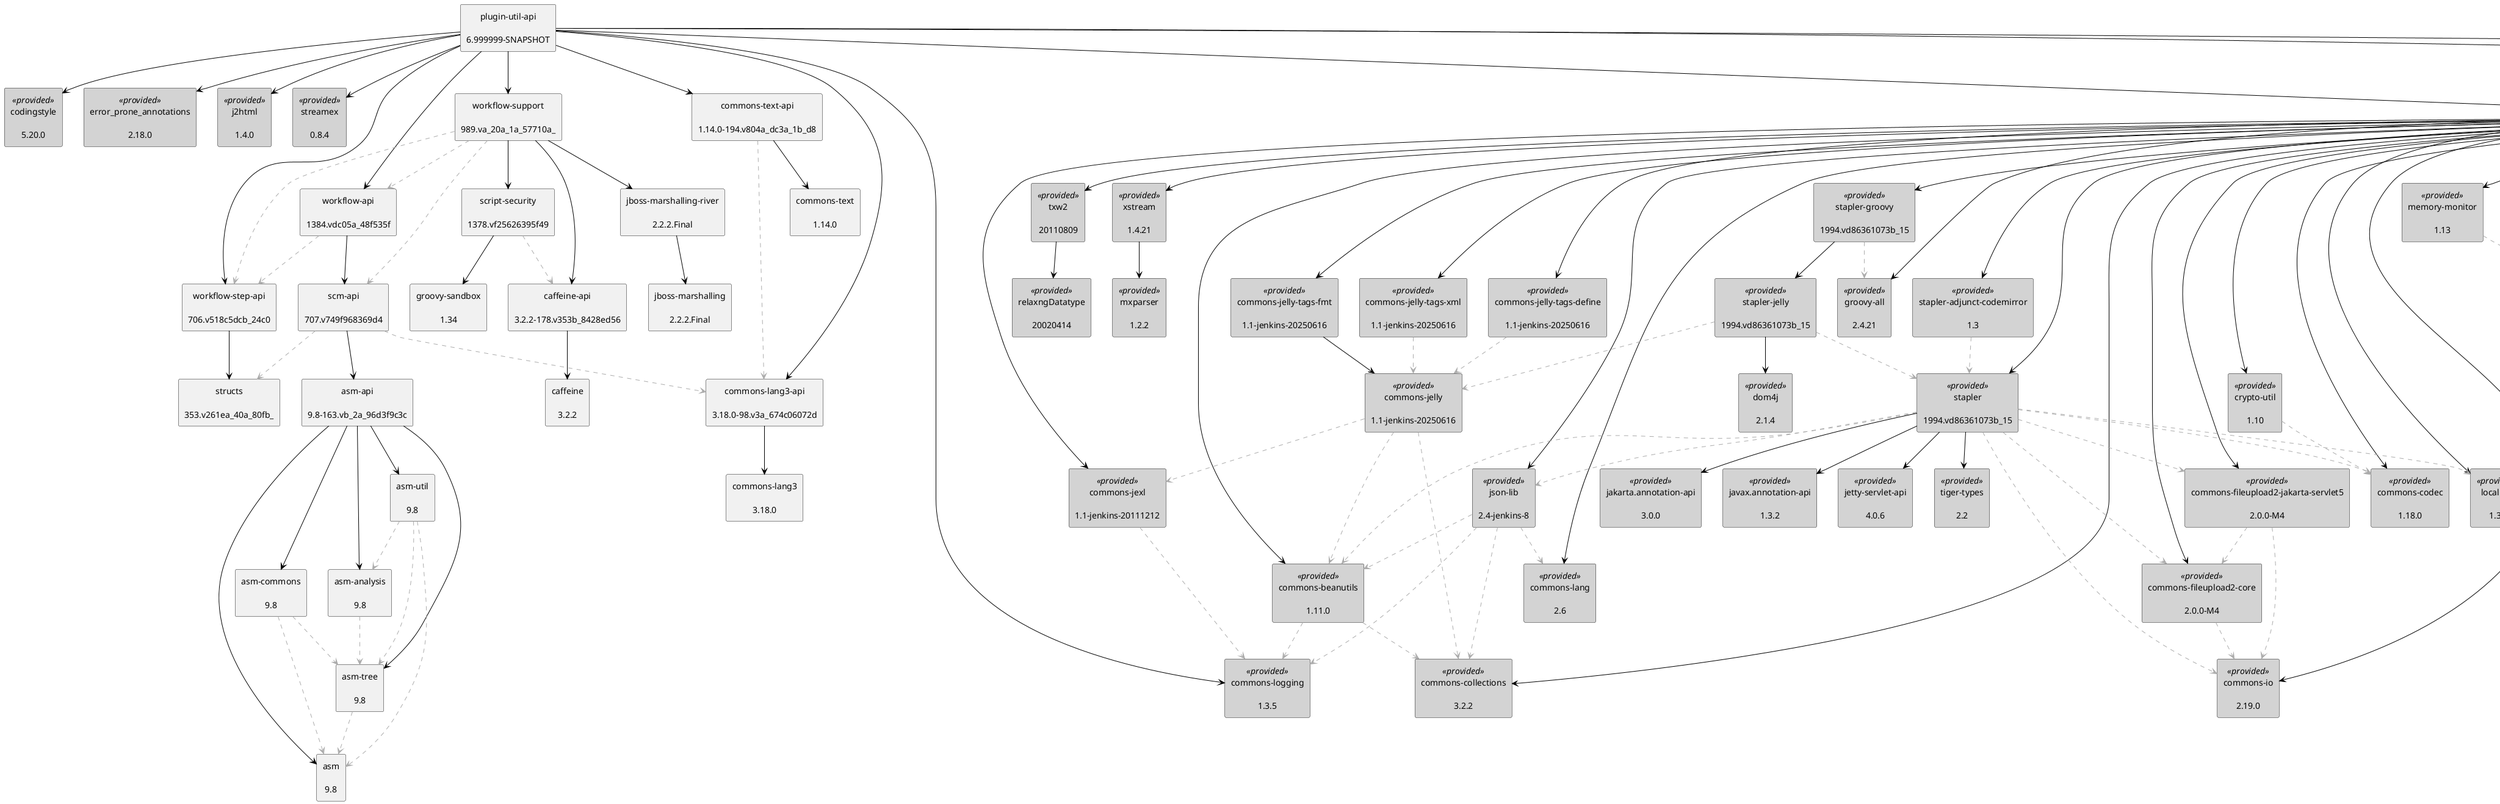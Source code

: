@startuml
skinparam defaultTextAlignment center
skinparam rectangle {
  BackgroundColor<<optional>> beige
  BackgroundColor<<test>> lightGreen
  BackgroundColor<<runtime>> lightBlue
  BackgroundColor<<provided>> lightGray
}
rectangle "plugin-util-api\n\n6.999999-SNAPSHOT" as io_jenkins_plugins_plugin_util_api_hpi
rectangle "codingstyle\n\n5.20.0" as edu_hm_hafner_codingstyle_jar<<provided>>
rectangle "error_prone_annotations\n\n2.18.0" as com_google_errorprone_error_prone_annotations_jar<<provided>>
rectangle "j2html\n\n1.4.0" as com_j2html_j2html_jar<<provided>>
rectangle "streamex\n\n0.8.4" as one_util_streamex_jar<<provided>>
rectangle "workflow-api\n\n1384.vdc05a_48f535f" as org_jenkins_ci_plugins_workflow_workflow_api_jar
rectangle "workflow-step-api\n\n706.v518c5dcb_24c0" as org_jenkins_ci_plugins_workflow_workflow_step_api_jar
rectangle "asm-api\n\n9.8-163.vb_2a_96d3f9c3c" as io_jenkins_plugins_asm_api_jar
rectangle "asm\n\n9.8" as org_ow2_asm_asm_jar
rectangle "asm-analysis\n\n9.8" as org_ow2_asm_asm_analysis_jar
rectangle "asm-tree\n\n9.8" as org_ow2_asm_asm_tree_jar
rectangle "asm-commons\n\n9.8" as org_ow2_asm_asm_commons_jar
rectangle "asm-util\n\n9.8" as org_ow2_asm_asm_util_jar
rectangle "scm-api\n\n707.v749f968369d4" as org_jenkins_ci_plugins_scm_api_jar
rectangle "commons-lang3-api\n\n3.18.0-98.v3a_674c06072d" as io_jenkins_plugins_commons_lang3_api_jar
rectangle "structs\n\n353.v261ea_40a_80fb_" as org_jenkins_ci_plugins_structs_jar
rectangle "workflow-support\n\n989.va_20a_1a_57710a_" as org_jenkins_ci_plugins_workflow_workflow_support_jar
rectangle "script-security\n\n1378.vf25626395f49" as org_jenkins_ci_plugins_script_security_jar
rectangle "groovy-sandbox\n\n1.34" as org_kohsuke_groovy_sandbox_jar
rectangle "caffeine-api\n\n3.2.2-178.v353b_8428ed56" as io_jenkins_plugins_caffeine_api_jar
rectangle "caffeine\n\n3.2.2" as com_github_ben_manes_caffeine_caffeine_jar
rectangle "jboss-marshalling-river\n\n2.2.2.Final" as org_jboss_marshalling_jboss_marshalling_river_jar
rectangle "jboss-marshalling\n\n2.2.2.Final" as org_jboss_marshalling_jboss_marshalling_jar
rectangle "slf4j-api\n\n2.0.17" as org_slf4j_slf4j_api_jar<<provided>>
rectangle "commons-lang3\n\n3.18.0" as org_apache_commons_commons_lang3_jar
rectangle "commons-text-api\n\n1.14.0-194.v804a_dc3a_1b_d8" as io_jenkins_plugins_commons_text_api_jar
rectangle "commons-text\n\n1.14.0" as org_apache_commons_commons_text_jar
rectangle "jenkins-core\n\n2.516.3" as org_jenkins_ci_main_jenkins_core_jar<<provided>>
rectangle "cli\n\n2.516.3" as org_jenkins_ci_main_cli_jar<<provided>>
rectangle "remoting\n\n3309.v27b_9314fd1a_4" as org_jenkins_ci_main_remoting_jar<<provided>>
rectangle "args4j\n\n2.37" as args4j_args4j_jar<<provided>>
rectangle "spotbugs-annotations\n\n4.9.3" as com_github_spotbugs_spotbugs_annotations_jar<<provided>>
rectangle "guava\n\n33.4.8-jre" as com_google_guava_guava_jar<<provided>>
rectangle "failureaccess\n\n1.0.3" as com_google_guava_failureaccess_jar<<provided>>
rectangle "listenablefuture\n\n9999.0-empty-to-avoid-conflict-with-guava" as com_google_guava_listenablefuture_jar<<provided>>
rectangle "jspecify\n\n1.0.0" as org_jspecify_jspecify_jar<<provided>>
rectangle "guice\n\n6.0.0" as com_google_inject_guice_jar<<provided>>
rectangle "javax.inject\n\n1" as javax_inject_javax_inject_jar<<provided>>
rectangle "jakarta.inject-api\n\n2.0.1" as jakarta_inject_jakarta_inject_api_jar<<provided>>
rectangle "bridge-method-annotation\n\n1.31" as com_infradna_tool_bridge_method_annotation_jar<<provided>>
rectangle "annotation-indexer\n\n1.18" as org_jenkins_ci_annotation_indexer_jar<<provided>>
rectangle "txw2\n\n20110809" as com_sun_xml_txw2_txw2_jar<<provided>>
rectangle "relaxngDatatype\n\n20020414" as relaxngDatatype_relaxngDatatype_jar<<provided>>
rectangle "xstream\n\n1.4.21" as com_thoughtworks_xstream_xstream_jar<<provided>>
rectangle "mxparser\n\n1.2.2" as io_github_x_stream_mxparser_jar<<provided>>
rectangle "commons-beanutils\n\n1.11.0" as commons_beanutils_commons_beanutils_jar<<provided>>
rectangle "commons-logging\n\n1.3.5" as commons_logging_commons_logging_jar<<provided>>
rectangle "commons-collections\n\n3.2.2" as commons_collections_commons_collections_jar<<provided>>
rectangle "commons-codec\n\n1.18.0" as commons_codec_commons_codec_jar<<provided>>
rectangle "commons-io\n\n2.19.0" as commons_io_commons_io_jar<<provided>>
rectangle "commons-lang\n\n2.6" as commons_lang_commons_lang_jar<<provided>>
rectangle "jakarta.servlet.jsp.jstl-api\n\n2.0.0" as jakarta_servlet_jsp_jstl_jakarta_servlet_jsp_jstl_api_jar<<provided>>
rectangle "jaxen\n\n2.0.0" as jaxen_jaxen_jar<<provided>>
rectangle "jline\n\n2.14.6" as jline_jline_jar<<provided>>
rectangle "jna\n\n5.17.0" as net_java_dev_jna_jna_jar<<provided>>
rectangle "sezpoz\n\n1.13" as net_java_sezpoz_sezpoz_jar<<provided>>
rectangle "jcip-annotations\n\n1.0" as net_jcip_jcip_annotations_jar<<provided>>
rectangle "antlr4-runtime\n\n4.13.2" as org_antlr_antlr4_runtime_jar<<provided>>
rectangle "ant\n\n1.10.15" as org_apache_ant_ant_jar<<provided>>
rectangle "ant-launcher\n\n1.10.15" as org_apache_ant_ant_launcher_jar<<provided>>
rectangle "commons-fileupload2-core\n\n2.0.0-M4" as org_apache_commons_commons_fileupload2_core_jar<<provided>>
rectangle "commons-fileupload2-jakarta-servlet5\n\n2.0.0-M4" as org_apache_commons_commons_fileupload2_jakarta_servlet5_jar<<provided>>
rectangle "groovy-all\n\n2.4.21" as org_codehaus_groovy_groovy_all_jar<<provided>>
rectangle "jansi\n\n1.11" as org_fusesource_jansi_jansi_jar<<provided>>
rectangle "commons-jelly\n\n1.1-jenkins-20250616" as org_jenkins_ci_commons_jelly_jar<<provided>>
rectangle "commons-jexl\n\n1.1-jenkins-20111212" as org_jenkins_ci_commons_jexl_jar<<provided>>
rectangle "commons-jelly-tags-fmt\n\n1.1-jenkins-20250616" as org_jenkins_ci_commons_jelly_tags_fmt_jar<<provided>>
rectangle "commons-jelly-tags-xml\n\n1.1-jenkins-20250616" as org_jenkins_ci_commons_jelly_tags_xml_jar<<provided>>
rectangle "crypto-util\n\n1.10" as org_jenkins_ci_crypto_util_jar<<provided>>
rectangle "memory-monitor\n\n1.13" as org_jenkins_ci_memory_monitor_jar<<provided>>
rectangle "symbol-annotation\n\n1.25" as org_jenkins_ci_symbol_annotation_jar<<provided>>
rectangle "task-reactor\n\n1.9" as org_jenkins_ci_task_reactor_jar<<provided>>
rectangle "version-number\n\n1.12" as org_jenkins_ci_version_number_jar<<provided>>
rectangle "websocket-spi\n\n2.516.3" as org_jenkins_ci_main_websocket_spi_jar<<provided>>
rectangle "jfreechart\n\n1.0.19" as org_jfree_jfreechart_jar<<provided>>
rectangle "jcommon\n\n1.0.23" as org_jfree_jcommon_jar<<provided>>
rectangle "commons-jelly-tags-define\n\n1.1-jenkins-20250616" as org_jvnet_hudson_commons_jelly_tags_define_jar<<provided>>
rectangle "localizer\n\n1.31" as org_jvnet_localizer_localizer_jar<<provided>>
rectangle "winp\n\n1.31" as org_jvnet_winp_winp_jar<<provided>>
rectangle "access-modifier-annotation\n\n1.35" as org_kohsuke_access_modifier_annotation_jar<<provided>>
rectangle "windows-package-checker\n\n1.2" as org_kohsuke_windows_package_checker_jar<<provided>>
rectangle "json-lib\n\n2.4-jenkins-8" as org_kohsuke_stapler_json_lib_jar<<provided>>
rectangle "stapler\n\n1994.vd86361073b_15" as org_kohsuke_stapler_stapler_jar<<provided>>
rectangle "jakarta.annotation-api\n\n3.0.0" as jakarta_annotation_jakarta_annotation_api_jar<<provided>>
rectangle "javax.annotation-api\n\n1.3.2" as javax_annotation_javax_annotation_api_jar<<provided>>
rectangle "jetty-servlet-api\n\n4.0.6" as org_eclipse_jetty_toolchain_jetty_servlet_api_jar<<provided>>
rectangle "tiger-types\n\n2.2" as org_jvnet_tiger_types_jar<<provided>>
rectangle "stapler-adjunct-codemirror\n\n1.3" as org_kohsuke_stapler_stapler_adjunct_codemirror_jar<<provided>>
rectangle "stapler-jelly\n\n1994.vd86361073b_15" as org_kohsuke_stapler_stapler_jelly_jar<<provided>>
rectangle "dom4j\n\n2.1.4" as org_dom4j_dom4j_jar<<provided>>
rectangle "stapler-groovy\n\n1994.vd86361073b_15" as org_kohsuke_stapler_stapler_groovy_jar<<provided>>
rectangle "jcl-over-slf4j\n\n2.0.17" as org_slf4j_jcl_over_slf4j_jar<<provided>>
rectangle "log4j-over-slf4j\n\n2.0.17" as org_slf4j_log4j_over_slf4j_jar<<provided>>
rectangle "spring-security-core\n\n6.5.1" as org_springframework_security_spring_security_core_jar<<provided>>
rectangle "spring-security-crypto\n\n6.5.1" as org_springframework_security_spring_security_crypto_jar<<provided>>
rectangle "spring-aop\n\n6.2.8" as org_springframework_spring_aop_jar<<provided>>
rectangle "spring-beans\n\n6.2.8" as org_springframework_spring_beans_jar<<provided>>
rectangle "spring-context\n\n6.2.8" as org_springframework_spring_context_jar<<provided>>
rectangle "spring-core\n\n6.2.8" as org_springframework_spring_core_jar<<provided>>
rectangle "spring-expression\n\n6.2.8" as org_springframework_spring_expression_jar<<provided>>
rectangle "spring-security-web\n\n6.5.1" as org_springframework_security_spring_security_web_jar<<provided>>
rectangle "spring-web\n\n6.2.8" as org_springframework_spring_web_jar<<provided>>
rectangle "xpp3\n\n1.1.4c" as xpp3_xpp3_jar<<provided>>
rectangle "jakarta.servlet-api\n\n5.0.0" as jakarta_servlet_jakarta_servlet_api_jar<<provided>>
io_jenkins_plugins_plugin_util_api_hpi -[#000000]-> edu_hm_hafner_codingstyle_jar
io_jenkins_plugins_plugin_util_api_hpi -[#000000]-> com_google_errorprone_error_prone_annotations_jar
io_jenkins_plugins_plugin_util_api_hpi -[#000000]-> com_j2html_j2html_jar
io_jenkins_plugins_plugin_util_api_hpi -[#000000]-> one_util_streamex_jar
org_jenkins_ci_plugins_workflow_workflow_api_jar .[#ABABAB].> org_jenkins_ci_plugins_workflow_workflow_step_api_jar
io_jenkins_plugins_asm_api_jar -[#000000]-> org_ow2_asm_asm_jar
org_ow2_asm_asm_analysis_jar .[#ABABAB].> org_ow2_asm_asm_tree_jar
io_jenkins_plugins_asm_api_jar -[#000000]-> org_ow2_asm_asm_analysis_jar
org_ow2_asm_asm_commons_jar .[#ABABAB].> org_ow2_asm_asm_jar
org_ow2_asm_asm_commons_jar .[#ABABAB].> org_ow2_asm_asm_tree_jar
io_jenkins_plugins_asm_api_jar -[#000000]-> org_ow2_asm_asm_commons_jar
org_ow2_asm_asm_tree_jar .[#ABABAB].> org_ow2_asm_asm_jar
io_jenkins_plugins_asm_api_jar -[#000000]-> org_ow2_asm_asm_tree_jar
org_ow2_asm_asm_util_jar .[#ABABAB].> org_ow2_asm_asm_jar
org_ow2_asm_asm_util_jar .[#ABABAB].> org_ow2_asm_asm_tree_jar
org_ow2_asm_asm_util_jar .[#ABABAB].> org_ow2_asm_asm_analysis_jar
io_jenkins_plugins_asm_api_jar -[#000000]-> org_ow2_asm_asm_util_jar
org_jenkins_ci_plugins_scm_api_jar -[#000000]-> io_jenkins_plugins_asm_api_jar
org_jenkins_ci_plugins_scm_api_jar .[#ABABAB].> io_jenkins_plugins_commons_lang3_api_jar
org_jenkins_ci_plugins_scm_api_jar .[#ABABAB].> org_jenkins_ci_plugins_structs_jar
org_jenkins_ci_plugins_workflow_workflow_api_jar -[#000000]-> org_jenkins_ci_plugins_scm_api_jar
io_jenkins_plugins_plugin_util_api_hpi -[#000000]-> org_jenkins_ci_plugins_workflow_workflow_api_jar
org_jenkins_ci_plugins_workflow_workflow_step_api_jar -[#000000]-> org_jenkins_ci_plugins_structs_jar
io_jenkins_plugins_plugin_util_api_hpi -[#000000]-> org_jenkins_ci_plugins_workflow_workflow_step_api_jar
org_jenkins_ci_plugins_workflow_workflow_support_jar .[#ABABAB].> org_jenkins_ci_plugins_workflow_workflow_step_api_jar
org_jenkins_ci_plugins_workflow_workflow_support_jar .[#ABABAB].> org_jenkins_ci_plugins_workflow_workflow_api_jar
org_jenkins_ci_plugins_workflow_workflow_support_jar .[#ABABAB].> org_jenkins_ci_plugins_scm_api_jar
org_jenkins_ci_plugins_script_security_jar -[#000000]-> org_kohsuke_groovy_sandbox_jar
org_jenkins_ci_plugins_script_security_jar .[#ABABAB].> io_jenkins_plugins_caffeine_api_jar
org_jenkins_ci_plugins_workflow_workflow_support_jar -[#000000]-> org_jenkins_ci_plugins_script_security_jar
io_jenkins_plugins_caffeine_api_jar -[#000000]-> com_github_ben_manes_caffeine_caffeine_jar
org_jenkins_ci_plugins_workflow_workflow_support_jar -[#000000]-> io_jenkins_plugins_caffeine_api_jar
org_jboss_marshalling_jboss_marshalling_river_jar -[#000000]-> org_jboss_marshalling_jboss_marshalling_jar
org_jenkins_ci_plugins_workflow_workflow_support_jar -[#000000]-> org_jboss_marshalling_jboss_marshalling_river_jar
io_jenkins_plugins_plugin_util_api_hpi -[#000000]-> org_jenkins_ci_plugins_workflow_workflow_support_jar
io_jenkins_plugins_plugin_util_api_hpi -[#000000]-> org_slf4j_slf4j_api_jar
io_jenkins_plugins_commons_lang3_api_jar -[#000000]-> org_apache_commons_commons_lang3_jar
io_jenkins_plugins_plugin_util_api_hpi -[#000000]-> io_jenkins_plugins_commons_lang3_api_jar
io_jenkins_plugins_commons_text_api_jar -[#000000]-> org_apache_commons_commons_text_jar
io_jenkins_plugins_commons_text_api_jar .[#ABABAB].> io_jenkins_plugins_commons_lang3_api_jar
io_jenkins_plugins_plugin_util_api_hpi -[#000000]-> io_jenkins_plugins_commons_text_api_jar
org_jenkins_ci_main_jenkins_core_jar -[#000000]-> org_jenkins_ci_main_cli_jar
org_jenkins_ci_main_jenkins_core_jar -[#000000]-> org_jenkins_ci_main_remoting_jar
org_jenkins_ci_main_jenkins_core_jar -[#000000]-> args4j_args4j_jar
org_jenkins_ci_main_jenkins_core_jar -[#000000]-> com_github_spotbugs_spotbugs_annotations_jar
com_google_guava_guava_jar -[#000000]-> com_google_guava_failureaccess_jar
com_google_guava_guava_jar -[#000000]-> com_google_guava_listenablefuture_jar
com_google_guava_guava_jar -[#000000]-> org_jspecify_jspecify_jar
org_jenkins_ci_main_jenkins_core_jar -[#000000]-> com_google_guava_guava_jar
com_google_inject_guice_jar -[#000000]-> javax_inject_javax_inject_jar
com_google_inject_guice_jar -[#000000]-> jakarta_inject_jakarta_inject_api_jar
com_google_inject_guice_jar .[#ABABAB].> com_google_guava_guava_jar
org_jenkins_ci_main_jenkins_core_jar -[#000000]-> com_google_inject_guice_jar
com_infradna_tool_bridge_method_annotation_jar .[#ABABAB].> org_jenkins_ci_annotation_indexer_jar
org_jenkins_ci_main_jenkins_core_jar -[#000000]-> com_infradna_tool_bridge_method_annotation_jar
com_sun_xml_txw2_txw2_jar -[#000000]-> relaxngDatatype_relaxngDatatype_jar
org_jenkins_ci_main_jenkins_core_jar -[#000000]-> com_sun_xml_txw2_txw2_jar
com_thoughtworks_xstream_xstream_jar -[#000000]-> io_github_x_stream_mxparser_jar
org_jenkins_ci_main_jenkins_core_jar -[#000000]-> com_thoughtworks_xstream_xstream_jar
commons_beanutils_commons_beanutils_jar .[#ABABAB].> commons_logging_commons_logging_jar
commons_beanutils_commons_beanutils_jar .[#ABABAB].> commons_collections_commons_collections_jar
org_jenkins_ci_main_jenkins_core_jar -[#000000]-> commons_beanutils_commons_beanutils_jar
org_jenkins_ci_main_jenkins_core_jar -[#000000]-> commons_codec_commons_codec_jar
org_jenkins_ci_main_jenkins_core_jar -[#000000]-> commons_collections_commons_collections_jar
org_jenkins_ci_main_jenkins_core_jar -[#000000]-> commons_io_commons_io_jar
org_jenkins_ci_main_jenkins_core_jar -[#000000]-> commons_lang_commons_lang_jar
org_jenkins_ci_main_jenkins_core_jar -[#000000]-> jakarta_servlet_jsp_jstl_jakarta_servlet_jsp_jstl_api_jar
org_jenkins_ci_main_jenkins_core_jar -[#000000]-> jaxen_jaxen_jar
org_jenkins_ci_main_jenkins_core_jar -[#000000]-> jline_jline_jar
org_jenkins_ci_main_jenkins_core_jar -[#000000]-> net_java_dev_jna_jna_jar
org_jenkins_ci_main_jenkins_core_jar -[#000000]-> net_java_sezpoz_sezpoz_jar
org_jenkins_ci_main_jenkins_core_jar -[#000000]-> net_jcip_jcip_annotations_jar
org_jenkins_ci_main_jenkins_core_jar -[#000000]-> org_antlr_antlr4_runtime_jar
org_apache_ant_ant_jar -[#000000]-> org_apache_ant_ant_launcher_jar
org_jenkins_ci_main_jenkins_core_jar -[#000000]-> org_apache_ant_ant_jar
org_apache_commons_commons_fileupload2_core_jar .[#ABABAB].> commons_io_commons_io_jar
org_jenkins_ci_main_jenkins_core_jar -[#000000]-> org_apache_commons_commons_fileupload2_core_jar
org_apache_commons_commons_fileupload2_jakarta_servlet5_jar .[#ABABAB].> org_apache_commons_commons_fileupload2_core_jar
org_apache_commons_commons_fileupload2_jakarta_servlet5_jar .[#ABABAB].> commons_io_commons_io_jar
org_jenkins_ci_main_jenkins_core_jar -[#000000]-> org_apache_commons_commons_fileupload2_jakarta_servlet5_jar
org_jenkins_ci_main_jenkins_core_jar -[#000000]-> org_codehaus_groovy_groovy_all_jar
org_jenkins_ci_main_jenkins_core_jar -[#000000]-> org_fusesource_jansi_jansi_jar
org_jenkins_ci_main_jenkins_core_jar -[#000000]-> org_jenkins_ci_annotation_indexer_jar
org_jenkins_ci_commons_jelly_jar .[#ABABAB].> commons_beanutils_commons_beanutils_jar
org_jenkins_ci_commons_jelly_jar .[#ABABAB].> commons_collections_commons_collections_jar
org_jenkins_ci_commons_jelly_jar .[#ABABAB].> org_jenkins_ci_commons_jexl_jar
org_jenkins_ci_commons_jelly_tags_fmt_jar -[#000000]-> org_jenkins_ci_commons_jelly_jar
org_jenkins_ci_main_jenkins_core_jar -[#000000]-> org_jenkins_ci_commons_jelly_tags_fmt_jar
org_jenkins_ci_commons_jelly_tags_xml_jar .[#ABABAB].> org_jenkins_ci_commons_jelly_jar
org_jenkins_ci_main_jenkins_core_jar -[#000000]-> org_jenkins_ci_commons_jelly_tags_xml_jar
org_jenkins_ci_commons_jexl_jar .[#ABABAB].> commons_logging_commons_logging_jar
org_jenkins_ci_main_jenkins_core_jar -[#000000]-> org_jenkins_ci_commons_jexl_jar
org_jenkins_ci_crypto_util_jar .[#ABABAB].> commons_codec_commons_codec_jar
org_jenkins_ci_main_jenkins_core_jar -[#000000]-> org_jenkins_ci_crypto_util_jar
org_jenkins_ci_memory_monitor_jar .[#ABABAB].> net_java_dev_jna_jna_jar
org_jenkins_ci_main_jenkins_core_jar -[#000000]-> org_jenkins_ci_memory_monitor_jar
org_jenkins_ci_symbol_annotation_jar .[#ABABAB].> org_jenkins_ci_annotation_indexer_jar
org_jenkins_ci_main_jenkins_core_jar -[#000000]-> org_jenkins_ci_symbol_annotation_jar
org_jenkins_ci_main_jenkins_core_jar -[#000000]-> org_jenkins_ci_task_reactor_jar
org_jenkins_ci_main_jenkins_core_jar -[#000000]-> org_jenkins_ci_version_number_jar
org_jenkins_ci_main_jenkins_core_jar -[#000000]-> org_jenkins_ci_main_websocket_spi_jar
org_jfree_jfreechart_jar -[#000000]-> org_jfree_jcommon_jar
org_jenkins_ci_main_jenkins_core_jar -[#000000]-> org_jfree_jfreechart_jar
org_jvnet_hudson_commons_jelly_tags_define_jar .[#ABABAB].> org_jenkins_ci_commons_jelly_jar
org_jenkins_ci_main_jenkins_core_jar -[#000000]-> org_jvnet_hudson_commons_jelly_tags_define_jar
org_jenkins_ci_main_jenkins_core_jar -[#000000]-> org_jvnet_localizer_localizer_jar
org_jenkins_ci_main_jenkins_core_jar -[#000000]-> org_jvnet_winp_winp_jar
org_kohsuke_access_modifier_annotation_jar .[#ABABAB].> org_jenkins_ci_annotation_indexer_jar
org_jenkins_ci_main_jenkins_core_jar -[#000000]-> org_kohsuke_access_modifier_annotation_jar
org_jenkins_ci_main_jenkins_core_jar -[#000000]-> org_kohsuke_windows_package_checker_jar
org_kohsuke_stapler_json_lib_jar .[#ABABAB].> commons_beanutils_commons_beanutils_jar
org_kohsuke_stapler_json_lib_jar .[#ABABAB].> commons_collections_commons_collections_jar
org_kohsuke_stapler_json_lib_jar .[#ABABAB].> commons_lang_commons_lang_jar
org_kohsuke_stapler_json_lib_jar .[#ABABAB].> commons_logging_commons_logging_jar
org_jenkins_ci_main_jenkins_core_jar -[#000000]-> org_kohsuke_stapler_json_lib_jar
org_kohsuke_stapler_stapler_jar .[#ABABAB].> commons_beanutils_commons_beanutils_jar
org_kohsuke_stapler_stapler_jar .[#ABABAB].> commons_codec_commons_codec_jar
org_kohsuke_stapler_stapler_jar .[#ABABAB].> commons_io_commons_io_jar
org_kohsuke_stapler_stapler_jar -[#000000]-> jakarta_annotation_jakarta_annotation_api_jar
org_kohsuke_stapler_stapler_jar -[#000000]-> javax_annotation_javax_annotation_api_jar
org_kohsuke_stapler_stapler_jar .[#ABABAB].> org_apache_commons_commons_fileupload2_core_jar
org_kohsuke_stapler_stapler_jar .[#ABABAB].> org_apache_commons_commons_fileupload2_jakarta_servlet5_jar
org_kohsuke_stapler_stapler_jar -[#000000]-> org_eclipse_jetty_toolchain_jetty_servlet_api_jar
org_kohsuke_stapler_stapler_jar -[#000000]-> org_jvnet_tiger_types_jar
org_kohsuke_stapler_stapler_jar .[#ABABAB].> org_jvnet_localizer_localizer_jar
org_kohsuke_stapler_stapler_jar .[#ABABAB].> org_kohsuke_stapler_json_lib_jar
org_jenkins_ci_main_jenkins_core_jar -[#000000]-> org_kohsuke_stapler_stapler_jar
org_kohsuke_stapler_stapler_adjunct_codemirror_jar .[#ABABAB].> org_kohsuke_stapler_stapler_jar
org_jenkins_ci_main_jenkins_core_jar -[#000000]-> org_kohsuke_stapler_stapler_adjunct_codemirror_jar
org_kohsuke_stapler_stapler_jelly_jar .[#ABABAB].> org_kohsuke_stapler_stapler_jar
org_kohsuke_stapler_stapler_jelly_jar -[#000000]-> org_dom4j_dom4j_jar
org_kohsuke_stapler_stapler_jelly_jar .[#ABABAB].> org_jenkins_ci_commons_jelly_jar
org_kohsuke_stapler_stapler_groovy_jar -[#000000]-> org_kohsuke_stapler_stapler_jelly_jar
org_kohsuke_stapler_stapler_groovy_jar .[#ABABAB].> org_codehaus_groovy_groovy_all_jar
org_jenkins_ci_main_jenkins_core_jar -[#000000]-> org_kohsuke_stapler_stapler_groovy_jar
org_slf4j_jcl_over_slf4j_jar .[#ABABAB].> org_slf4j_slf4j_api_jar
org_jenkins_ci_main_jenkins_core_jar -[#000000]-> org_slf4j_jcl_over_slf4j_jar
org_slf4j_log4j_over_slf4j_jar .[#ABABAB].> org_slf4j_slf4j_api_jar
org_jenkins_ci_main_jenkins_core_jar -[#000000]-> org_slf4j_log4j_over_slf4j_jar
org_springframework_security_spring_security_core_jar -[#000000]-> org_springframework_security_spring_security_crypto_jar
org_springframework_security_spring_security_core_jar .[#ABABAB].> org_springframework_spring_aop_jar
org_springframework_security_spring_security_core_jar .[#ABABAB].> org_springframework_spring_beans_jar
org_springframework_security_spring_security_core_jar .[#ABABAB].> org_springframework_spring_context_jar
org_springframework_security_spring_security_core_jar .[#ABABAB].> org_springframework_spring_core_jar
org_springframework_security_spring_security_core_jar .[#ABABAB].> org_springframework_spring_expression_jar
org_springframework_security_spring_security_web_jar -[#000000]-> org_springframework_security_spring_security_core_jar
org_springframework_security_spring_security_web_jar -[#000000]-> org_springframework_spring_core_jar
org_springframework_spring_aop_jar .[#ABABAB].> org_springframework_spring_beans_jar
org_springframework_spring_aop_jar .[#ABABAB].> org_springframework_spring_core_jar
org_springframework_security_spring_security_web_jar -[#000000]-> org_springframework_spring_aop_jar
org_springframework_spring_beans_jar .[#ABABAB].> org_springframework_spring_core_jar
org_springframework_security_spring_security_web_jar -[#000000]-> org_springframework_spring_beans_jar
org_springframework_spring_context_jar .[#ABABAB].> org_springframework_spring_aop_jar
org_springframework_spring_context_jar .[#ABABAB].> org_springframework_spring_beans_jar
org_springframework_spring_context_jar .[#ABABAB].> org_springframework_spring_core_jar
org_springframework_spring_context_jar .[#ABABAB].> org_springframework_spring_expression_jar
org_springframework_security_spring_security_web_jar -[#000000]-> org_springframework_spring_context_jar
org_springframework_spring_expression_jar .[#ABABAB].> org_springframework_spring_core_jar
org_springframework_security_spring_security_web_jar -[#000000]-> org_springframework_spring_expression_jar
org_springframework_spring_web_jar .[#ABABAB].> org_springframework_spring_beans_jar
org_springframework_spring_web_jar .[#ABABAB].> org_springframework_spring_core_jar
org_springframework_security_spring_security_web_jar -[#000000]-> org_springframework_spring_web_jar
org_jenkins_ci_main_jenkins_core_jar -[#000000]-> org_springframework_security_spring_security_web_jar
org_jenkins_ci_main_jenkins_core_jar -[#000000]-> xpp3_xpp3_jar
io_jenkins_plugins_plugin_util_api_hpi -[#000000]-> org_jenkins_ci_main_jenkins_core_jar
io_jenkins_plugins_plugin_util_api_hpi -[#000000]-> jakarta_servlet_jakarta_servlet_api_jar
io_jenkins_plugins_plugin_util_api_hpi -[#000000]-> commons_logging_commons_logging_jar
@enduml